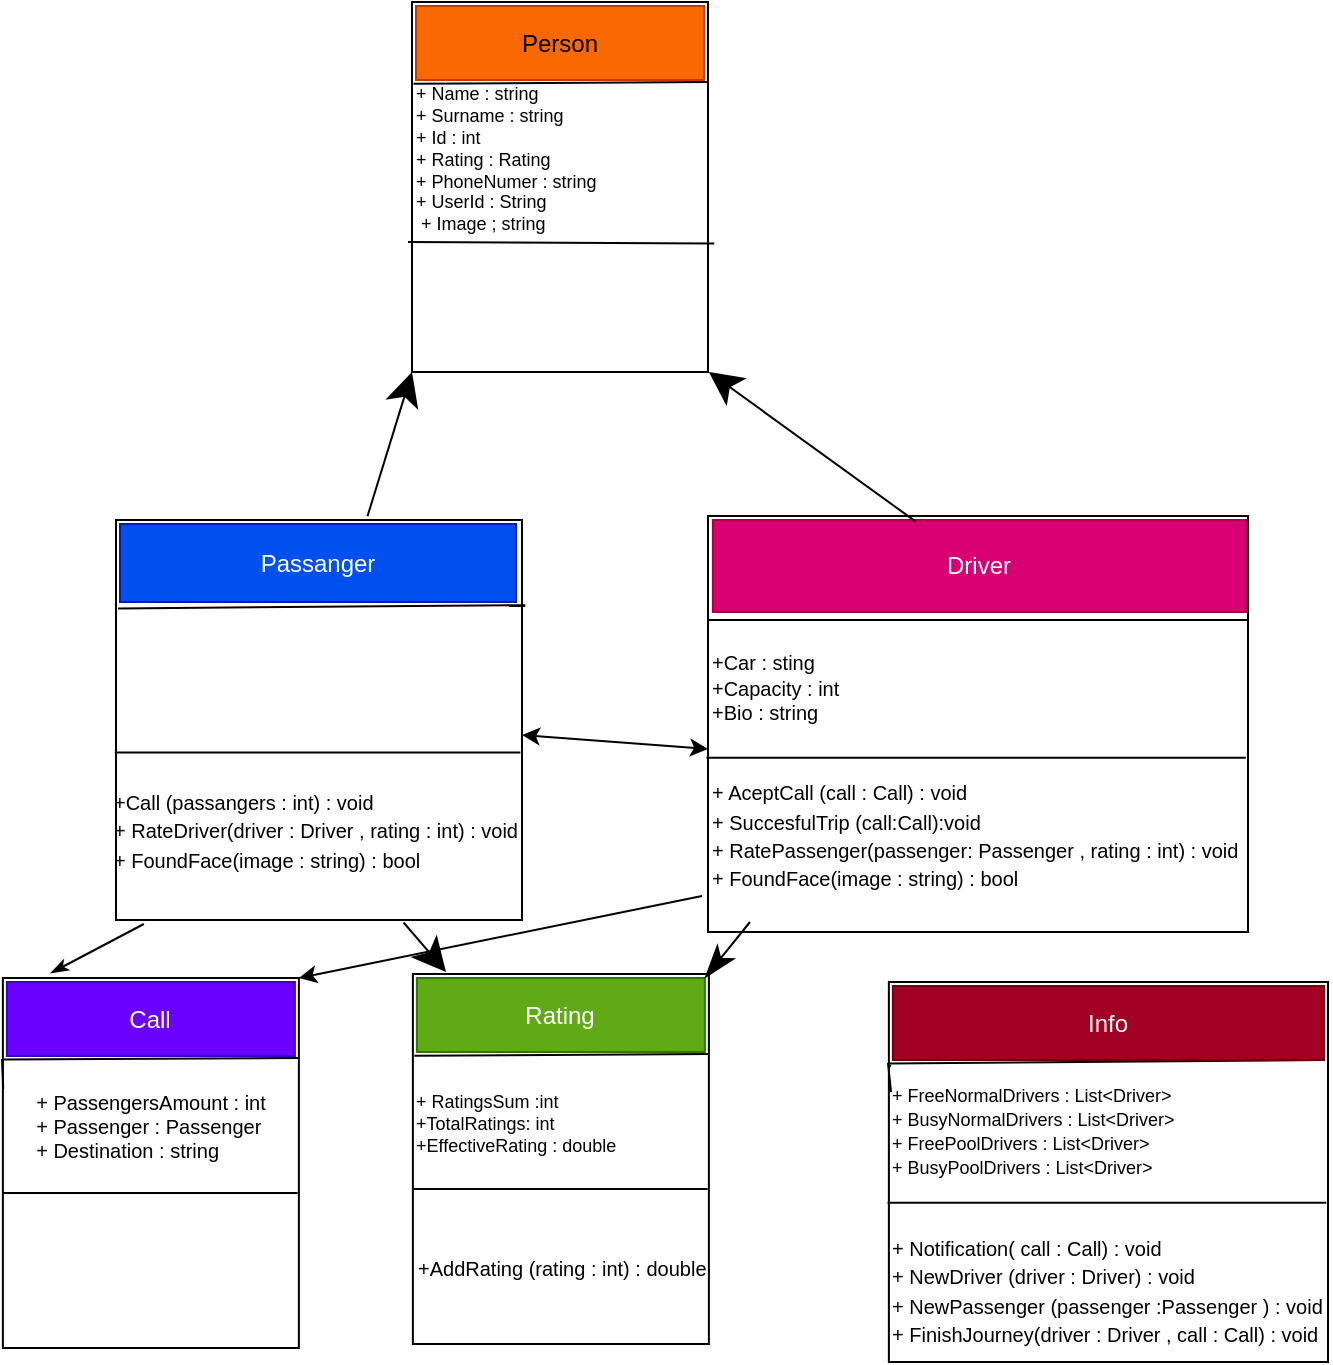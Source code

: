 <mxfile>
    <diagram id="h2ausnnGMONv08gCMSYq" name="Página-1">
        <mxGraphModel dx="1007" dy="416" grid="0" gridSize="10" guides="1" tooltips="1" connect="1" arrows="1" fold="1" page="0" pageScale="1" pageWidth="827" pageHeight="1169" math="0" shadow="0">
            <root>
                <mxCell id="0"/>
                <mxCell id="1" parent="0"/>
                <mxCell id="-Rs1106N0qgLvqjzAEud-1" value="&lt;div style=&quot;text-align: left;&quot;&gt;&lt;br&gt;&lt;/div&gt;" style="rounded=0;whiteSpace=wrap;html=1;hachureGap=4;gradientColor=none;fillColor=default;" parent="1" vertex="1">
                    <mxGeometry x="131" y="140" width="148" height="185" as="geometry"/>
                </mxCell>
                <mxCell id="-Rs1106N0qgLvqjzAEud-7" value="" style="edgeStyle=none;orthogonalLoop=1;jettySize=auto;html=1;rounded=0;endArrow=classic;startSize=14;endSize=14;sourcePerimeterSpacing=8;targetPerimeterSpacing=8;curved=1;entryX=0;entryY=1;entryDx=0;entryDy=0;endFill=1;exitX=0.625;exitY=-0.1;exitDx=0;exitDy=0;exitPerimeter=0;" parent="1" source="2NP4AydjIx5wnO26K9SO-3" target="-Rs1106N0qgLvqjzAEud-1" edge="1">
                    <mxGeometry width="120" relative="1" as="geometry">
                        <mxPoint x="44" y="394" as="sourcePoint"/>
                        <mxPoint x="85" y="285" as="targetPoint"/>
                        <Array as="points"/>
                    </mxGeometry>
                </mxCell>
                <mxCell id="-Rs1106N0qgLvqjzAEud-8" value="" style="edgeStyle=none;orthogonalLoop=1;jettySize=auto;html=1;rounded=0;endArrow=none;startSize=14;endSize=14;sourcePerimeterSpacing=8;targetPerimeterSpacing=8;curved=1;endFill=0;exitX=0.005;exitY=0.221;exitDx=0;exitDy=0;exitPerimeter=0;" parent="1" source="-Rs1106N0qgLvqjzAEud-1" edge="1">
                    <mxGeometry width="120" relative="1" as="geometry">
                        <mxPoint x="107" y="182" as="sourcePoint"/>
                        <mxPoint x="279" y="180" as="targetPoint"/>
                        <Array as="points"/>
                    </mxGeometry>
                </mxCell>
                <mxCell id="-Rs1106N0qgLvqjzAEud-9" value="Person" style="text;strokeColor=#C73500;fillColor=#fa6800;html=1;align=center;verticalAlign=middle;whiteSpace=wrap;rounded=0;hachureGap=4;fontColor=#000000;" parent="1" vertex="1">
                    <mxGeometry x="133" y="142" width="144" height="37" as="geometry"/>
                </mxCell>
                <mxCell id="-Rs1106N0qgLvqjzAEud-10" value="" style="edgeStyle=none;orthogonalLoop=1;jettySize=auto;html=1;rounded=0;endArrow=none;endFill=0;startSize=14;endSize=14;sourcePerimeterSpacing=8;targetPerimeterSpacing=8;curved=1;entryX=1.021;entryY=0.653;entryDx=0;entryDy=0;entryPerimeter=0;" parent="1" target="-Rs1106N0qgLvqjzAEud-1" edge="1">
                    <mxGeometry width="120" relative="1" as="geometry">
                        <mxPoint x="129" y="260" as="sourcePoint"/>
                        <mxPoint x="251" y="254" as="targetPoint"/>
                        <Array as="points"/>
                    </mxGeometry>
                </mxCell>
                <mxCell id="11" value="" style="edgeStyle=none;html=1;startArrow=classic;startFill=1;" edge="1" parent="1" source="2NP4AydjIx5wnO26K9SO-1" target="00fC73_3xEAyOy2aGItD-14">
                    <mxGeometry relative="1" as="geometry"/>
                </mxCell>
                <mxCell id="2NP4AydjIx5wnO26K9SO-1" value="" style="rounded=0;whiteSpace=wrap;html=1;hachureGap=4;gradientColor=none;fillColor=default;" parent="1" vertex="1">
                    <mxGeometry x="-17" y="399" width="203" height="200" as="geometry"/>
                </mxCell>
                <mxCell id="2NP4AydjIx5wnO26K9SO-2" value="" style="edgeStyle=none;orthogonalLoop=1;jettySize=auto;html=1;rounded=0;endArrow=none;startSize=14;endSize=14;sourcePerimeterSpacing=8;targetPerimeterSpacing=8;curved=1;endFill=0;exitX=0.005;exitY=0.221;exitDx=0;exitDy=0;exitPerimeter=0;entryX=1.008;entryY=0.213;entryDx=0;entryDy=0;entryPerimeter=0;" parent="1" source="2NP4AydjIx5wnO26K9SO-1" edge="1" target="2NP4AydjIx5wnO26K9SO-1">
                    <mxGeometry width="120" relative="1" as="geometry">
                        <mxPoint x="-41" y="441" as="sourcePoint"/>
                        <mxPoint x="171" y="443" as="targetPoint"/>
                        <Array as="points"/>
                    </mxGeometry>
                </mxCell>
                <mxCell id="2NP4AydjIx5wnO26K9SO-3" value="Passanger" style="text;strokeColor=#001DBC;fillColor=#0050ef;html=1;align=center;verticalAlign=middle;whiteSpace=wrap;rounded=0;hachureGap=4;fontColor=#ffffff;" parent="1" vertex="1">
                    <mxGeometry x="-15" y="401" width="198" height="39" as="geometry"/>
                </mxCell>
                <mxCell id="2NP4AydjIx5wnO26K9SO-4" value="" style="edgeStyle=none;orthogonalLoop=1;jettySize=auto;html=1;rounded=0;endArrow=none;endFill=0;startSize=14;endSize=14;sourcePerimeterSpacing=8;targetPerimeterSpacing=8;curved=1;exitX=-0.003;exitY=0.581;exitDx=0;exitDy=0;exitPerimeter=0;entryX=0.996;entryY=0.581;entryDx=0;entryDy=0;entryPerimeter=0;" parent="1" source="2NP4AydjIx5wnO26K9SO-1" target="2NP4AydjIx5wnO26K9SO-1" edge="1">
                    <mxGeometry width="120" relative="1" as="geometry">
                        <mxPoint x="-17.0" y="513" as="sourcePoint"/>
                        <mxPoint x="103" y="513" as="targetPoint"/>
                        <Array as="points"/>
                    </mxGeometry>
                </mxCell>
                <mxCell id="2NP4AydjIx5wnO26K9SO-5" value="" style="rounded=0;whiteSpace=wrap;html=1;hachureGap=4;gradientColor=none;fillColor=default;align=left;" parent="1" vertex="1">
                    <mxGeometry x="279" y="397" width="270" height="208" as="geometry"/>
                </mxCell>
                <mxCell id="2NP4AydjIx5wnO26K9SO-6" value="" style="edgeStyle=none;orthogonalLoop=1;jettySize=auto;html=1;rounded=0;endArrow=none;startSize=14;endSize=14;targetPerimeterSpacing=8;curved=1;endFill=0;exitX=0;exitY=0.25;exitDx=0;exitDy=0;startArrow=none;entryX=1;entryY=0.25;entryDx=0;entryDy=0;" parent="1" source="2NP4AydjIx5wnO26K9SO-5" edge="1" target="2NP4AydjIx5wnO26K9SO-5">
                    <mxGeometry width="120" relative="1" as="geometry">
                        <mxPoint x="293.742" y="439.785" as="sourcePoint"/>
                        <mxPoint x="427.44" y="437" as="targetPoint"/>
                        <Array as="points"/>
                    </mxGeometry>
                </mxCell>
                <mxCell id="2NP4AydjIx5wnO26K9SO-7" value="Driver" style="text;strokeColor=#A50040;fillColor=#d80073;html=1;align=center;verticalAlign=middle;whiteSpace=wrap;rounded=0;hachureGap=4;fontColor=#ffffff;" parent="1" vertex="1">
                    <mxGeometry x="281.44" y="399" width="266.56" height="46" as="geometry"/>
                </mxCell>
                <mxCell id="2NP4AydjIx5wnO26K9SO-8" value="" style="edgeStyle=none;orthogonalLoop=1;jettySize=auto;html=1;rounded=0;endArrow=none;endFill=0;startSize=14;endSize=14;sourcePerimeterSpacing=8;targetPerimeterSpacing=8;curved=1;exitX=-0.003;exitY=0.581;exitDx=0;exitDy=0;exitPerimeter=0;entryX=0.996;entryY=0.581;entryDx=0;entryDy=0;entryPerimeter=0;" parent="1" source="2NP4AydjIx5wnO26K9SO-5" target="2NP4AydjIx5wnO26K9SO-5" edge="1">
                    <mxGeometry width="120" relative="1" as="geometry">
                        <mxPoint x="279.44" y="511" as="sourcePoint"/>
                        <mxPoint x="399.44" y="511" as="targetPoint"/>
                        <Array as="points"/>
                    </mxGeometry>
                </mxCell>
                <mxCell id="2NP4AydjIx5wnO26K9SO-9" value="" style="edgeStyle=none;orthogonalLoop=1;jettySize=auto;html=1;rounded=0;endArrow=classic;startSize=14;endSize=14;sourcePerimeterSpacing=8;targetPerimeterSpacing=8;curved=1;entryX=0;entryY=1;entryDx=0;entryDy=0;endFill=1;exitX=0.38;exitY=0.015;exitDx=0;exitDy=0;exitPerimeter=0;" parent="1" source="2NP4AydjIx5wnO26K9SO-7" edge="1">
                    <mxGeometry width="120" relative="1" as="geometry">
                        <mxPoint x="326" y="393" as="sourcePoint"/>
                        <mxPoint x="279.44" y="325.0" as="targetPoint"/>
                        <Array as="points"/>
                    </mxGeometry>
                </mxCell>
                <mxCell id="2NP4AydjIx5wnO26K9SO-11" value="&lt;div style=&quot;font-size: 9px&quot;&gt;&lt;font style=&quot;font-size: 9px&quot;&gt;+ Name : string&lt;/font&gt;&lt;/div&gt;&lt;div style=&quot;font-size: 9px&quot;&gt;&lt;span&gt;&lt;font style=&quot;font-size: 9px&quot;&gt;+ Surname : string&lt;/font&gt;&lt;/span&gt;&lt;/div&gt;&lt;div style=&quot;font-size: 9px&quot;&gt;&lt;span&gt;&lt;font style=&quot;font-size: 9px&quot;&gt;+ Id : int&lt;/font&gt;&lt;/span&gt;&lt;/div&gt;&lt;div style=&quot;font-size: 9px&quot;&gt;&lt;span&gt;&lt;font style=&quot;font-size: 9px&quot;&gt;+ Rating : Rating&lt;/font&gt;&lt;/span&gt;&lt;/div&gt;&lt;div style=&quot;font-size: 9px&quot;&gt;&lt;font style=&quot;font-size: 9px&quot;&gt;+ PhoneNumer : string&lt;/font&gt;&lt;/div&gt;&lt;div style=&quot;font-size: 9px&quot;&gt;&lt;font style=&quot;font-size: 9px&quot;&gt;+ UserId : String&lt;/font&gt;&lt;/div&gt;&lt;div style=&quot;font-size: 9px&quot;&gt;&lt;font style=&quot;font-size: 9px&quot;&gt;&amp;nbsp;+ Image ; string&lt;/font&gt;&lt;/div&gt;&lt;div style=&quot;font-size: 9px&quot;&gt;&lt;font style=&quot;font-size: 9px&quot;&gt;&lt;br&gt;&lt;/font&gt;&lt;/div&gt;" style="text;html=1;strokeColor=none;fillColor=none;align=left;verticalAlign=middle;whiteSpace=wrap;rounded=0;" parent="1" vertex="1">
                    <mxGeometry x="131.44" y="184" width="147" height="79" as="geometry"/>
                </mxCell>
                <mxCell id="2NP4AydjIx5wnO26K9SO-12" value="" style="rounded=0;whiteSpace=wrap;html=1;hachureGap=4;gradientColor=none;fillColor=default;" parent="1" vertex="1">
                    <mxGeometry x="131.44" y="626" width="148" height="185" as="geometry"/>
                </mxCell>
                <mxCell id="2NP4AydjIx5wnO26K9SO-13" value="" style="edgeStyle=none;orthogonalLoop=1;jettySize=auto;html=1;rounded=0;endArrow=none;startSize=14;endSize=14;sourcePerimeterSpacing=8;targetPerimeterSpacing=8;curved=1;endFill=0;exitX=0.005;exitY=0.221;exitDx=0;exitDy=0;exitPerimeter=0;" parent="1" source="2NP4AydjIx5wnO26K9SO-12" edge="1">
                    <mxGeometry width="120" relative="1" as="geometry">
                        <mxPoint x="107.44" y="668" as="sourcePoint"/>
                        <mxPoint x="279.44" y="666" as="targetPoint"/>
                        <Array as="points"/>
                    </mxGeometry>
                </mxCell>
                <mxCell id="2NP4AydjIx5wnO26K9SO-14" value="Rating" style="text;strokeColor=#2D7600;fillColor=#60a917;html=1;align=center;verticalAlign=middle;whiteSpace=wrap;rounded=0;hachureGap=4;fontColor=#ffffff;" parent="1" vertex="1">
                    <mxGeometry x="133.44" y="628" width="144" height="37" as="geometry"/>
                </mxCell>
                <mxCell id="2NP4AydjIx5wnO26K9SO-15" value="" style="edgeStyle=none;orthogonalLoop=1;jettySize=auto;html=1;rounded=0;endArrow=none;endFill=0;startSize=14;endSize=14;sourcePerimeterSpacing=8;targetPerimeterSpacing=8;curved=1;exitX=-0.003;exitY=0.581;exitDx=0;exitDy=0;exitPerimeter=0;entryX=0.996;entryY=0.581;entryDx=0;entryDy=0;entryPerimeter=0;" parent="1" source="2NP4AydjIx5wnO26K9SO-12" target="2NP4AydjIx5wnO26K9SO-12" edge="1">
                    <mxGeometry width="120" relative="1" as="geometry">
                        <mxPoint x="131.44" y="740" as="sourcePoint"/>
                        <mxPoint x="251.44" y="740" as="targetPoint"/>
                        <Array as="points"/>
                    </mxGeometry>
                </mxCell>
                <mxCell id="2NP4AydjIx5wnO26K9SO-18" value="" style="edgeStyle=none;orthogonalLoop=1;jettySize=auto;html=1;rounded=0;endArrow=classic;startSize=14;endSize=14;sourcePerimeterSpacing=8;targetPerimeterSpacing=8;curved=1;endFill=1;exitX=0.686;exitY=0.992;exitDx=0;exitDy=0;exitPerimeter=0;" parent="1" edge="1" source="00fC73_3xEAyOy2aGItD-5">
                    <mxGeometry width="120" relative="1" as="geometry">
                        <mxPoint x="130" y="606" as="sourcePoint"/>
                        <mxPoint x="148" y="625" as="targetPoint"/>
                        <Array as="points"/>
                    </mxGeometry>
                </mxCell>
                <mxCell id="2NP4AydjIx5wnO26K9SO-19" value="" style="edgeStyle=none;orthogonalLoop=1;jettySize=auto;html=1;rounded=0;endArrow=classicThin;startSize=14;endSize=14;sourcePerimeterSpacing=8;targetPerimeterSpacing=8;curved=1;endFill=1;entryX=1;entryY=0;entryDx=0;entryDy=0;" parent="1" target="2NP4AydjIx5wnO26K9SO-14" edge="1">
                    <mxGeometry width="120" relative="1" as="geometry">
                        <mxPoint x="300" y="600" as="sourcePoint"/>
                        <mxPoint x="348" y="620.7" as="targetPoint"/>
                        <Array as="points"/>
                    </mxGeometry>
                </mxCell>
                <mxCell id="17" style="edgeStyle=none;html=1;startArrow=none;startFill=0;endArrow=classicThin;endFill=1;entryX=0.161;entryY=-0.013;entryDx=0;entryDy=0;entryPerimeter=0;" edge="1" parent="1" source="00fC73_3xEAyOy2aGItD-5" target="2">
                    <mxGeometry relative="1" as="geometry">
                        <mxPoint x="-49.667" y="620.889" as="targetPoint"/>
                    </mxGeometry>
                </mxCell>
                <mxCell id="00fC73_3xEAyOy2aGItD-5" value="&lt;div&gt;&lt;font style=&quot;font-size: 10px&quot;&gt;+Call (passangers : int) : void&lt;/font&gt;&lt;/div&gt;&lt;div&gt;&lt;font style=&quot;font-size: 10px&quot;&gt;+ RateDriver(driver : Driver , rating : int) : void&lt;/font&gt;&lt;/div&gt;&lt;div&gt;&lt;font style=&quot;font-size: 10px&quot;&gt;+ FoundFace(image : string) : bool&lt;/font&gt;&lt;/div&gt;" style="text;html=1;strokeColor=none;fillColor=none;align=left;verticalAlign=middle;whiteSpace=wrap;rounded=0;" parent="1" vertex="1">
                    <mxGeometry x="-20" y="506" width="214" height="95" as="geometry"/>
                </mxCell>
                <mxCell id="00fC73_3xEAyOy2aGItD-8" value="&lt;div style=&quot;font-size: 9px&quot;&gt;&lt;font style=&quot;font-size: 9px&quot;&gt;+ RatingsSum :int&lt;/font&gt;&lt;/div&gt;&lt;div style=&quot;font-size: 9px&quot;&gt;&lt;font style=&quot;font-size: 9px&quot;&gt;+TotalRatings: int&amp;nbsp;&lt;/font&gt;&lt;/div&gt;&lt;div style=&quot;font-size: 9px&quot;&gt;&lt;font style=&quot;font-size: 9px&quot;&gt;+EffectiveRating : double&lt;/font&gt;&lt;/div&gt;" style="text;html=1;strokeColor=none;fillColor=none;align=left;verticalAlign=middle;whiteSpace=wrap;rounded=0;" parent="1" vertex="1">
                    <mxGeometry x="131" y="668" width="150" height="65" as="geometry"/>
                </mxCell>
                <mxCell id="00fC73_3xEAyOy2aGItD-13" value="+AddRating (rating : int) : double" style="text;html=1;strokeColor=none;fillColor=none;align=left;verticalAlign=middle;whiteSpace=wrap;rounded=0;fontSize=10;" parent="1" vertex="1">
                    <mxGeometry x="132" y="735" width="149" height="75" as="geometry"/>
                </mxCell>
                <mxCell id="00fC73_3xEAyOy2aGItD-14" value="&lt;div&gt;&lt;span style=&quot;font-size: 10px&quot;&gt;+Car : sting&amp;nbsp;&lt;/span&gt;&lt;br&gt;&lt;/div&gt;&lt;div&gt;&lt;font style=&quot;font-size: 10px&quot;&gt;&lt;div&gt;+Capacity : int&lt;/div&gt;&lt;div&gt;+Bio : string&lt;/div&gt;&lt;div&gt;&lt;br style=&quot;font-size: 12px&quot;&gt;&lt;/div&gt;&lt;/font&gt;&lt;/div&gt;&lt;div&gt;&lt;font style=&quot;font-size: 10px&quot;&gt;&lt;br&gt;&lt;/font&gt;&lt;/div&gt;&lt;div&gt;&lt;font style=&quot;font-size: 10px&quot;&gt;+ AceptCall (call : Call) : void&lt;/font&gt;&lt;/div&gt;&lt;div&gt;&lt;font style=&quot;font-size: 10px&quot;&gt;+ SuccesfulTrip (call:Call):void&lt;/font&gt;&lt;/div&gt;&lt;span style=&quot;font-size: 10px&quot;&gt;+ RatePassenger(passenger: Passenger , rating : int) : void&lt;br&gt;&lt;/span&gt;&lt;span style=&quot;font-size: 10px&quot;&gt;+ FoundFace(image : string) : bool&lt;/span&gt;" style="text;html=1;strokeColor=none;fillColor=none;align=left;verticalAlign=middle;whiteSpace=wrap;rounded=0;" parent="1" vertex="1">
                    <mxGeometry x="279" y="447" width="270" height="153" as="geometry"/>
                </mxCell>
                <mxCell id="00fC73_3xEAyOy2aGItD-16" value="" style="rounded=0;whiteSpace=wrap;html=1;hachureGap=4;gradientColor=none;fillColor=default;" parent="1" vertex="1">
                    <mxGeometry x="369.44" y="630" width="219.56" height="190" as="geometry"/>
                </mxCell>
                <mxCell id="00fC73_3xEAyOy2aGItD-17" value="" style="edgeStyle=none;orthogonalLoop=1;jettySize=auto;html=1;rounded=0;endArrow=none;startSize=14;endSize=14;targetPerimeterSpacing=8;curved=1;endFill=0;exitX=0.005;exitY=0.221;exitDx=0;exitDy=0;exitPerimeter=0;startArrow=none;entryX=1;entryY=1;entryDx=0;entryDy=0;" parent="1" edge="1" target="00fC73_3xEAyOy2aGItD-18">
                    <mxGeometry width="120" relative="1" as="geometry">
                        <mxPoint x="369.742" y="670.785" as="sourcePoint"/>
                        <mxPoint x="517.44" y="670" as="targetPoint"/>
                        <Array as="points"/>
                    </mxGeometry>
                </mxCell>
                <mxCell id="00fC73_3xEAyOy2aGItD-18" value="Info" style="text;strokeColor=#6F0000;fillColor=#a20025;html=1;align=center;verticalAlign=middle;whiteSpace=wrap;rounded=0;hachureGap=4;fontColor=#ffffff;" parent="1" vertex="1">
                    <mxGeometry x="371.44" y="632" width="215.56" height="37" as="geometry"/>
                </mxCell>
                <mxCell id="00fC73_3xEAyOy2aGItD-19" value="" style="edgeStyle=none;orthogonalLoop=1;jettySize=auto;html=1;rounded=0;endArrow=none;endFill=0;startSize=14;endSize=14;sourcePerimeterSpacing=8;targetPerimeterSpacing=8;curved=1;exitX=-0.003;exitY=0.581;exitDx=0;exitDy=0;exitPerimeter=0;entryX=0.996;entryY=0.581;entryDx=0;entryDy=0;entryPerimeter=0;" parent="1" source="00fC73_3xEAyOy2aGItD-16" target="00fC73_3xEAyOy2aGItD-16" edge="1">
                    <mxGeometry width="120" relative="1" as="geometry">
                        <mxPoint x="369.44" y="744" as="sourcePoint"/>
                        <mxPoint x="489.44" y="744" as="targetPoint"/>
                        <Array as="points"/>
                    </mxGeometry>
                </mxCell>
                <mxCell id="00fC73_3xEAyOy2aGItD-21" value="" style="edgeStyle=none;orthogonalLoop=1;jettySize=auto;html=1;rounded=0;endArrow=none;startSize=14;endSize=14;curved=1;endFill=0;exitX=0.005;exitY=0.221;exitDx=0;exitDy=0;exitPerimeter=0;startArrow=none;" parent="1" source="00fC73_3xEAyOy2aGItD-23" edge="1">
                    <mxGeometry width="120" relative="1" as="geometry">
                        <mxPoint x="370.18" y="670.885" as="sourcePoint"/>
                        <mxPoint x="369" y="670.503" as="targetPoint"/>
                        <Array as="points"/>
                    </mxGeometry>
                </mxCell>
                <mxCell id="00fC73_3xEAyOy2aGItD-22" value="&lt;span style=&quot;font-size: 10px&quot;&gt;+ Notification( call : Call) : void&lt;br&gt;+ NewDriver (driver : Driver) : void&lt;br&gt;&lt;/span&gt;&lt;span style=&quot;font-size: 10px&quot;&gt;+ NewPassenger (passenger :Passenger ) : void&lt;/span&gt;&lt;span style=&quot;font-size: 10px&quot;&gt;&lt;br&gt;+ FinishJourney(driver : Driver , call : Call) : void&lt;br&gt;&lt;/span&gt;" style="text;html=1;strokeColor=none;fillColor=none;align=left;verticalAlign=middle;whiteSpace=wrap;rounded=0;" parent="1" vertex="1">
                    <mxGeometry x="369" y="748" width="220" height="71" as="geometry"/>
                </mxCell>
                <mxCell id="00fC73_3xEAyOy2aGItD-23" value="&lt;font style=&quot;font-size: 9px&quot;&gt;+ FreeNormalDrivers : List&amp;lt;Driver&amp;gt;&lt;br&gt;+ BusyNormalDrivers : List&amp;lt;Driver&amp;gt;&lt;br&gt;+ FreePoolDrivers : List&amp;lt;Driver&amp;gt;&lt;br&gt;+ BusyPoolDrivers : List&amp;lt;Driver&amp;gt;&lt;br&gt;&lt;/font&gt;" style="text;html=1;strokeColor=none;fillColor=none;align=left;verticalAlign=middle;whiteSpace=wrap;rounded=0;fontSize=10;" parent="1" vertex="1">
                    <mxGeometry x="369.44" y="670" width="220.56" height="68" as="geometry"/>
                </mxCell>
                <mxCell id="00fC73_3xEAyOy2aGItD-24" value="" style="edgeStyle=none;orthogonalLoop=1;jettySize=auto;html=1;rounded=0;endArrow=none;startSize=14;endSize=14;sourcePerimeterSpacing=8;curved=1;endFill=0;exitX=0.005;exitY=0.221;exitDx=0;exitDy=0;exitPerimeter=0;" parent="1" source="00fC73_3xEAyOy2aGItD-16" target="00fC73_3xEAyOy2aGItD-23" edge="1">
                    <mxGeometry width="120" relative="1" as="geometry">
                        <mxPoint x="370.18" y="670.885" as="sourcePoint"/>
                        <mxPoint x="369" y="670.503" as="targetPoint"/>
                        <Array as="points"/>
                    </mxGeometry>
                </mxCell>
                <mxCell id="16" style="edgeStyle=none;html=1;exitX=1;exitY=0;exitDx=0;exitDy=0;endArrow=none;endFill=0;startArrow=classic;startFill=1;" edge="1" parent="1" source="2">
                    <mxGeometry relative="1" as="geometry">
                        <mxPoint x="276" y="587" as="targetPoint"/>
                    </mxGeometry>
                </mxCell>
                <mxCell id="2" value="" style="rounded=0;whiteSpace=wrap;html=1;hachureGap=4;gradientColor=none;fillColor=default;" parent="1" vertex="1">
                    <mxGeometry x="-73.56" y="628" width="148" height="185" as="geometry"/>
                </mxCell>
                <mxCell id="3" value="" style="edgeStyle=none;orthogonalLoop=1;jettySize=auto;html=1;rounded=0;endArrow=none;startSize=14;endSize=14;targetPerimeterSpacing=8;curved=1;endFill=0;exitX=0.005;exitY=0.221;exitDx=0;exitDy=0;exitPerimeter=0;startArrow=none;" parent="1" edge="1">
                    <mxGeometry width="120" relative="1" as="geometry">
                        <mxPoint x="-73.258" y="668.785" as="sourcePoint"/>
                        <mxPoint x="74.44" y="668" as="targetPoint"/>
                        <Array as="points"/>
                    </mxGeometry>
                </mxCell>
                <mxCell id="4" value="Call" style="text;strokeColor=#3700CC;fillColor=#6a00ff;html=1;align=center;verticalAlign=middle;whiteSpace=wrap;rounded=0;hachureGap=4;fontColor=#ffffff;" parent="1" vertex="1">
                    <mxGeometry x="-71.56" y="630" width="144" height="37" as="geometry"/>
                </mxCell>
                <mxCell id="5" value="" style="edgeStyle=none;orthogonalLoop=1;jettySize=auto;html=1;rounded=0;endArrow=none;endFill=0;startSize=14;endSize=14;sourcePerimeterSpacing=8;targetPerimeterSpacing=8;curved=1;exitX=-0.003;exitY=0.581;exitDx=0;exitDy=0;exitPerimeter=0;entryX=0.996;entryY=0.581;entryDx=0;entryDy=0;entryPerimeter=0;" parent="1" source="2" target="2" edge="1">
                    <mxGeometry width="120" relative="1" as="geometry">
                        <mxPoint x="-73.56" y="742" as="sourcePoint"/>
                        <mxPoint x="46.44" y="742" as="targetPoint"/>
                        <Array as="points"/>
                    </mxGeometry>
                </mxCell>
                <mxCell id="6" value="" style="edgeStyle=none;orthogonalLoop=1;jettySize=auto;html=1;rounded=0;endArrow=none;startSize=14;endSize=14;curved=1;endFill=0;exitX=0.005;exitY=0.221;exitDx=0;exitDy=0;exitPerimeter=0;startArrow=none;" parent="1" source="8" edge="1">
                    <mxGeometry width="120" relative="1" as="geometry">
                        <mxPoint x="-72.82" y="668.885" as="sourcePoint"/>
                        <mxPoint x="-74" y="668.503" as="targetPoint"/>
                        <Array as="points"/>
                    </mxGeometry>
                </mxCell>
                <mxCell id="8" value="&lt;div style=&quot;text-align: left&quot;&gt;&lt;span&gt;+ PassengersAmount : int&lt;/span&gt;&lt;/div&gt;&lt;div style=&quot;text-align: left&quot;&gt;&lt;span&gt;+ Passenger : Passenger&lt;/span&gt;&lt;/div&gt;&lt;div style=&quot;text-align: left&quot;&gt;&lt;span&gt;+ Destination : string&lt;/span&gt;&lt;/div&gt;" style="text;html=1;strokeColor=none;fillColor=none;align=center;verticalAlign=middle;whiteSpace=wrap;rounded=0;fontSize=10;" parent="1" vertex="1">
                    <mxGeometry x="-74.12" y="669" width="148.56" height="66" as="geometry"/>
                </mxCell>
                <mxCell id="9" value="" style="edgeStyle=none;orthogonalLoop=1;jettySize=auto;html=1;rounded=0;endArrow=none;startSize=14;endSize=14;sourcePerimeterSpacing=8;curved=1;endFill=0;exitX=0.005;exitY=0.221;exitDx=0;exitDy=0;exitPerimeter=0;" parent="1" source="2" target="8" edge="1">
                    <mxGeometry width="120" relative="1" as="geometry">
                        <mxPoint x="-72.82" y="668.885" as="sourcePoint"/>
                        <mxPoint x="-74" y="668.503" as="targetPoint"/>
                        <Array as="points"/>
                    </mxGeometry>
                </mxCell>
            </root>
        </mxGraphModel>
    </diagram>
</mxfile>